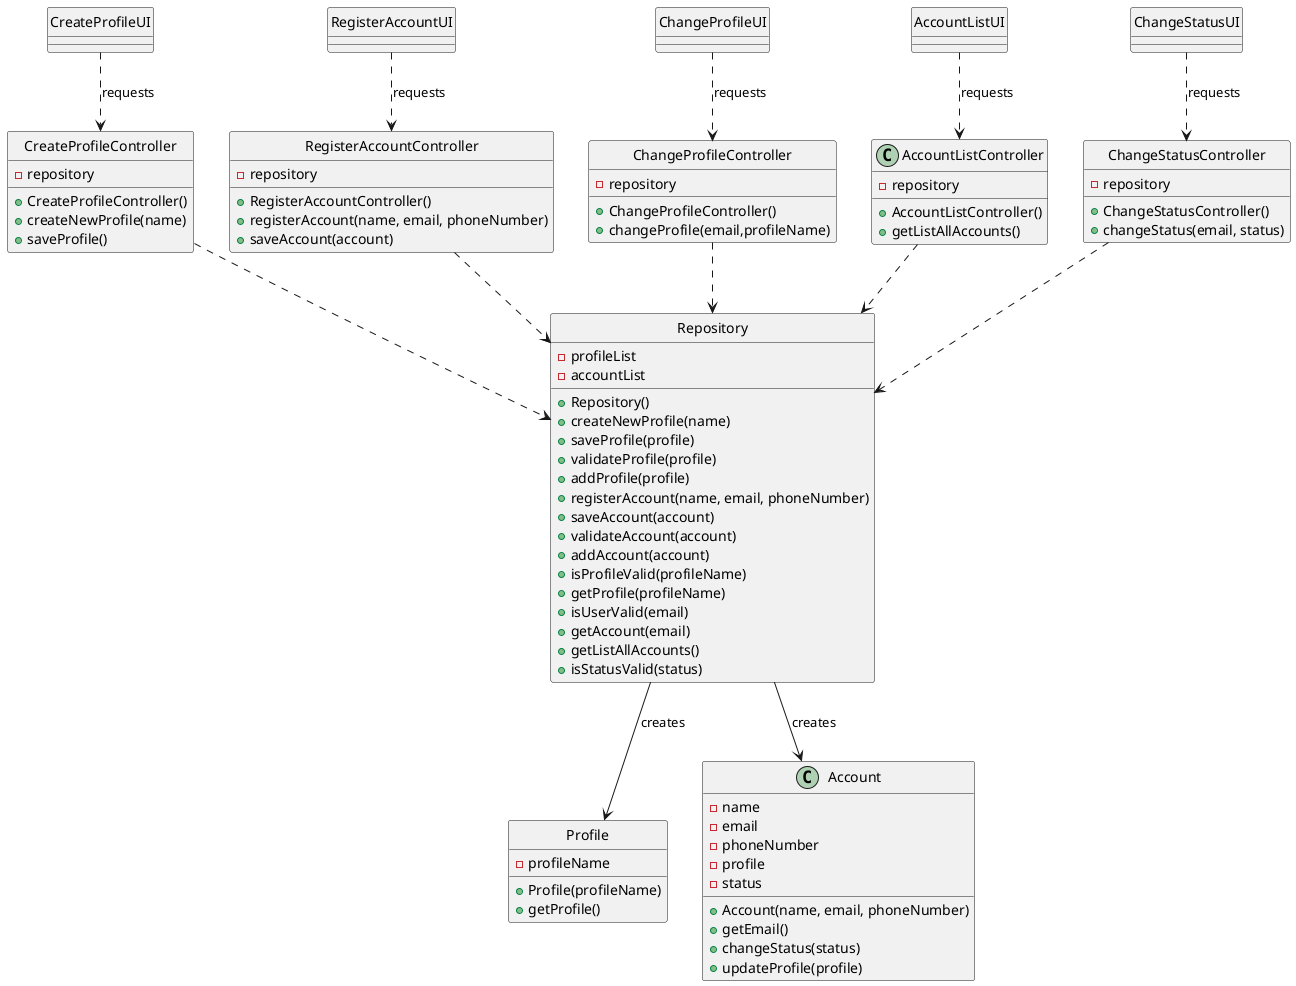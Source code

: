 @startuml
class CreateProfileUI{
}
hide CreateProfileUI circle

class RegisterAccountUI{
}
hide RegisterAccountUI circle

class ChangeProfileUI{
}
hide ChangeProfileUI circle

class AccountListUI{
}
hide AccountListUI circle

class ChangeStatusUI{
}
hide ChangeStatusUI circle

class Repository{
-profileList
-accountList
+Repository()
+createNewProfile(name)
+saveProfile(profile)
+validateProfile(profile)
+addProfile(profile)
+registerAccount(name, email, phoneNumber)
+saveAccount(account)
+validateAccount(account)
+addAccount(account)
+isProfileValid(profileName)
+getProfile(profileName)
+isUserValid(email)
+getAccount(email)
+getListAllAccounts()
+isStatusValid(status)
}
hide Repository circle

class Profile{
-profileName
+Profile(profileName)
+getProfile()
}
hide Profile circle

class Account {
-name
-email
-phoneNumber
-profile
-status
+Account(name, email, phoneNumber)
+getEmail()
+changeStatus(status)
+updateProfile(profile)
}
hide Profile circle

class CreateProfileController {
-repository
+CreateProfileController()
+createNewProfile(name)
+saveProfile()
}
hide CreateProfileController circle

class RegisterAccountController {
-repository
+RegisterAccountController()
+registerAccount(name, email, phoneNumber)
+saveAccount(account)

}
hide RegisterAccountController circle

class ChangeProfileController {
-repository
+ChangeProfileController()
+changeProfile(email,profileName)
}
hide ChangeProfileController circle

class AccountListController{
-repository
+AccountListController()
+getListAllAccounts()
}

class ChangeStatusController{
-repository
+ChangeStatusController()
+changeStatus(email, status)
}
hide ChangeStatusController circle

CreateProfileUI ..>  CreateProfileController: requests
RegisterAccountUI ..>  RegisterAccountController: requests
ChangeProfileUI ..> ChangeProfileController: requests
AccountListUI ..> AccountListController: requests
ChangeStatusUI ..> ChangeStatusController: requests

CreateProfileController ..> Repository
RegisterAccountController ..> Repository
ChangeProfileController ..> Repository
AccountListController ..> Repository
ChangeStatusController ..> Repository

Repository --> Profile: creates
Repository --> Account: creates



@enduml